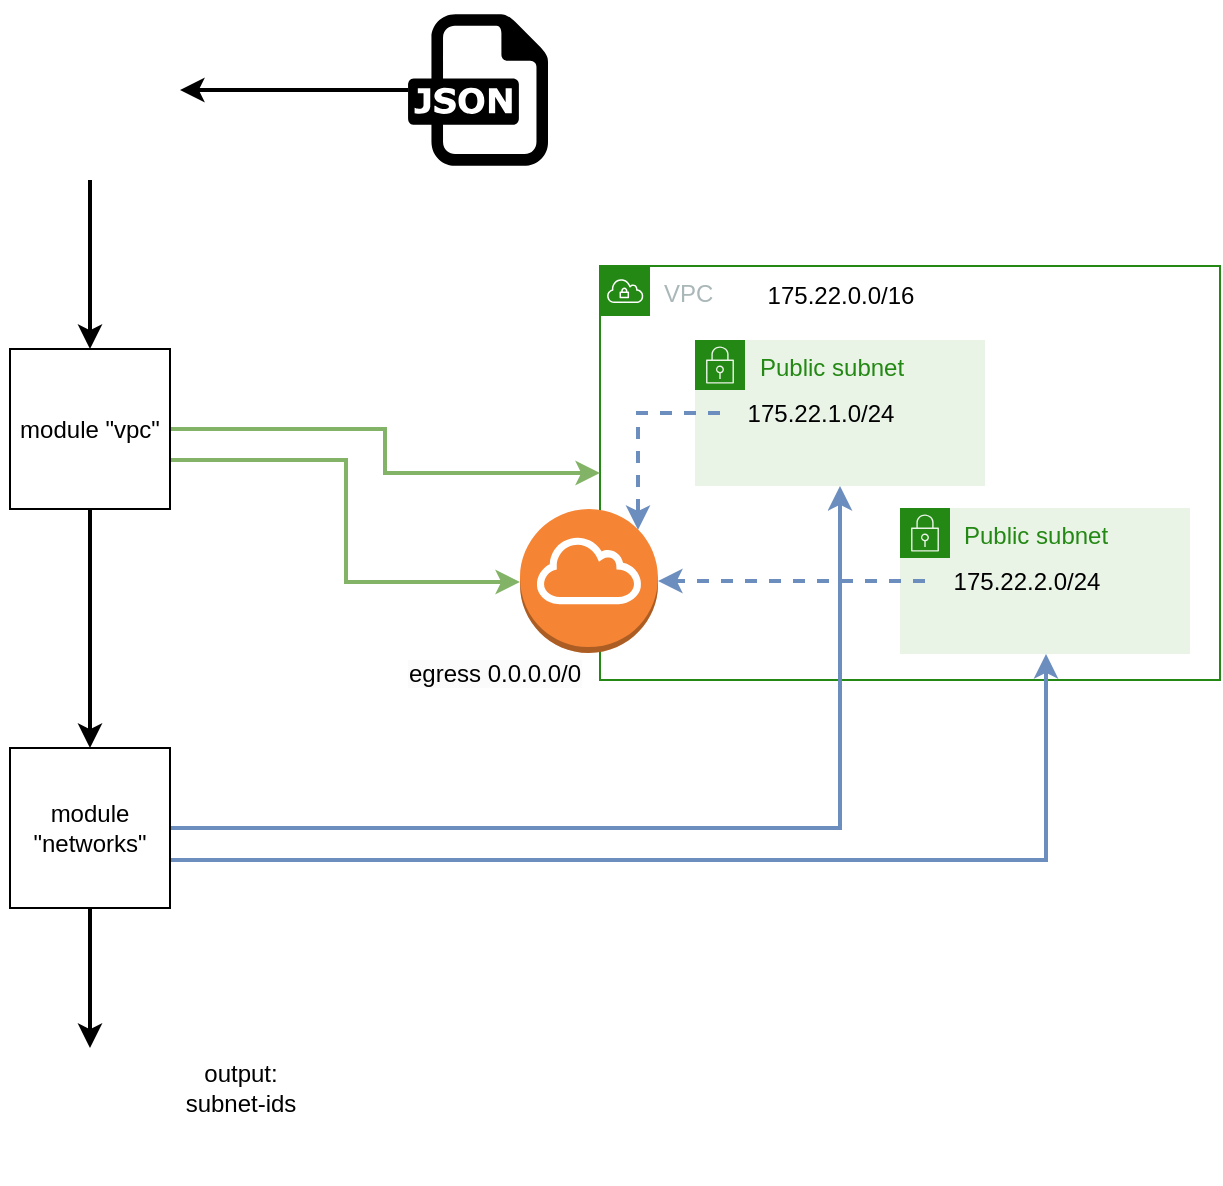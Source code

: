 <mxfile version="20.8.7" type="device"><diagram name="Seite-1" id="w4ANv3KKpIGvQM5xVZmn"><mxGraphModel dx="1434" dy="764" grid="1" gridSize="10" guides="1" tooltips="1" connect="1" arrows="1" fold="1" page="1" pageScale="1" pageWidth="827" pageHeight="1169" math="0" shadow="0"><root><mxCell id="0"/><mxCell id="1" parent="0"/><mxCell id="ofM-RWmIYOVWDOSAwgv7-1" value="VPC" style="points=[[0,0],[0.25,0],[0.5,0],[0.75,0],[1,0],[1,0.25],[1,0.5],[1,0.75],[1,1],[0.75,1],[0.5,1],[0.25,1],[0,1],[0,0.75],[0,0.5],[0,0.25]];outlineConnect=0;gradientColor=none;html=1;whiteSpace=wrap;fontSize=12;fontStyle=0;container=1;pointerEvents=0;collapsible=0;recursiveResize=0;shape=mxgraph.aws4.group;grIcon=mxgraph.aws4.group_vpc;strokeColor=#248814;fillColor=none;verticalAlign=top;align=left;spacingLeft=30;fontColor=#AAB7B8;dashed=0;" vertex="1" parent="1"><mxGeometry x="440" y="453" width="310" height="207" as="geometry"/></mxCell><mxCell id="ofM-RWmIYOVWDOSAwgv7-13" value="175.22.0.0/16" style="text;html=1;align=center;verticalAlign=middle;resizable=0;points=[];autosize=1;strokeColor=none;fillColor=none;" vertex="1" parent="ofM-RWmIYOVWDOSAwgv7-1"><mxGeometry x="70" width="100" height="30" as="geometry"/></mxCell><mxCell id="ofM-RWmIYOVWDOSAwgv7-14" value="" style="outlineConnect=0;dashed=0;verticalLabelPosition=bottom;verticalAlign=top;align=center;html=1;shape=mxgraph.aws3.internet_gateway;fillColor=#F58534;gradientColor=none;" vertex="1" parent="ofM-RWmIYOVWDOSAwgv7-1"><mxGeometry x="-40" y="121.5" width="69" height="72" as="geometry"/></mxCell><mxCell id="ofM-RWmIYOVWDOSAwgv7-20" value="Public subnet" style="points=[[0,0],[0.25,0],[0.5,0],[0.75,0],[1,0],[1,0.25],[1,0.5],[1,0.75],[1,1],[0.75,1],[0.5,1],[0.25,1],[0,1],[0,0.75],[0,0.5],[0,0.25]];outlineConnect=0;gradientColor=none;html=1;whiteSpace=wrap;fontSize=12;fontStyle=0;container=1;pointerEvents=0;collapsible=0;recursiveResize=0;shape=mxgraph.aws4.group;grIcon=mxgraph.aws4.group_security_group;grStroke=0;strokeColor=#248814;fillColor=#E9F3E6;verticalAlign=top;align=left;spacingLeft=30;fontColor=#248814;dashed=0;" vertex="1" parent="ofM-RWmIYOVWDOSAwgv7-1"><mxGeometry x="47.5" y="37" width="145" height="73" as="geometry"/></mxCell><mxCell id="ofM-RWmIYOVWDOSAwgv7-21" value="175.22.1.0/24" style="text;html=1;align=center;verticalAlign=middle;resizable=0;points=[];autosize=1;strokeColor=none;fillColor=none;dashed=1;" vertex="1" parent="ofM-RWmIYOVWDOSAwgv7-20"><mxGeometry x="12.5" y="21.5" width="100" height="30" as="geometry"/></mxCell><mxCell id="ofM-RWmIYOVWDOSAwgv7-22" value="Public subnet" style="points=[[0,0],[0.25,0],[0.5,0],[0.75,0],[1,0],[1,0.25],[1,0.5],[1,0.75],[1,1],[0.75,1],[0.5,1],[0.25,1],[0,1],[0,0.75],[0,0.5],[0,0.25]];outlineConnect=0;gradientColor=none;html=1;whiteSpace=wrap;fontSize=12;fontStyle=0;container=1;pointerEvents=0;collapsible=0;recursiveResize=0;shape=mxgraph.aws4.group;grIcon=mxgraph.aws4.group_security_group;grStroke=0;strokeColor=#248814;fillColor=#E9F3E6;verticalAlign=top;align=left;spacingLeft=30;fontColor=#248814;dashed=0;" vertex="1" parent="ofM-RWmIYOVWDOSAwgv7-1"><mxGeometry x="150" y="121" width="145" height="73" as="geometry"/></mxCell><mxCell id="ofM-RWmIYOVWDOSAwgv7-23" value="175.22.2.0/24" style="text;html=1;align=center;verticalAlign=middle;resizable=0;points=[];autosize=1;strokeColor=none;fillColor=none;" vertex="1" parent="ofM-RWmIYOVWDOSAwgv7-22"><mxGeometry x="12.5" y="21.5" width="100" height="30" as="geometry"/></mxCell><mxCell id="ofM-RWmIYOVWDOSAwgv7-26" style="edgeStyle=orthogonalEdgeStyle;rounded=0;orthogonalLoop=1;jettySize=auto;html=1;entryX=0.855;entryY=0.145;entryDx=0;entryDy=0;entryPerimeter=0;dashed=1;fillColor=#dae8fc;strokeColor=#6c8ebf;strokeWidth=2;" edge="1" parent="ofM-RWmIYOVWDOSAwgv7-1" source="ofM-RWmIYOVWDOSAwgv7-21" target="ofM-RWmIYOVWDOSAwgv7-14"><mxGeometry relative="1" as="geometry"><Array as="points"><mxPoint x="19" y="74"/></Array></mxGeometry></mxCell><mxCell id="ofM-RWmIYOVWDOSAwgv7-27" style="edgeStyle=orthogonalEdgeStyle;rounded=0;orthogonalLoop=1;jettySize=auto;html=1;entryX=1;entryY=0.5;entryDx=0;entryDy=0;entryPerimeter=0;dashed=1;fillColor=#dae8fc;strokeColor=#6c8ebf;strokeWidth=2;" edge="1" parent="ofM-RWmIYOVWDOSAwgv7-1" source="ofM-RWmIYOVWDOSAwgv7-23" target="ofM-RWmIYOVWDOSAwgv7-14"><mxGeometry relative="1" as="geometry"/></mxCell><mxCell id="ofM-RWmIYOVWDOSAwgv7-33" style="edgeStyle=orthogonalEdgeStyle;rounded=0;orthogonalLoop=1;jettySize=auto;html=1;strokeWidth=2;" edge="1" parent="1" source="ofM-RWmIYOVWDOSAwgv7-4" target="ofM-RWmIYOVWDOSAwgv7-6"><mxGeometry relative="1" as="geometry"/></mxCell><mxCell id="ofM-RWmIYOVWDOSAwgv7-4" value="" style="dashed=0;outlineConnect=0;html=1;align=center;labelPosition=center;verticalLabelPosition=bottom;verticalAlign=top;shape=mxgraph.weblogos.json" vertex="1" parent="1"><mxGeometry x="344" y="327.1" width="70" height="75.8" as="geometry"/></mxCell><mxCell id="ofM-RWmIYOVWDOSAwgv7-10" style="edgeStyle=orthogonalEdgeStyle;rounded=0;orthogonalLoop=1;jettySize=auto;html=1;entryX=0.5;entryY=0;entryDx=0;entryDy=0;strokeWidth=2;" edge="1" parent="1" source="ofM-RWmIYOVWDOSAwgv7-6" target="ofM-RWmIYOVWDOSAwgv7-9"><mxGeometry relative="1" as="geometry"/></mxCell><mxCell id="ofM-RWmIYOVWDOSAwgv7-6" value="" style="shape=image;verticalLabelPosition=bottom;labelBackgroundColor=default;verticalAlign=top;aspect=fixed;imageAspect=0;image=https://ih1.redbubble.net/image.1599940690.196/st,small,507x507-pad,600x600,f8f8f8.jpg;" vertex="1" parent="1"><mxGeometry x="140" y="320" width="90" height="90" as="geometry"/></mxCell><mxCell id="ofM-RWmIYOVWDOSAwgv7-11" style="edgeStyle=orthogonalEdgeStyle;rounded=0;orthogonalLoop=1;jettySize=auto;html=1;fillColor=#d5e8d4;strokeColor=#82b366;strokeWidth=2;" edge="1" parent="1" source="ofM-RWmIYOVWDOSAwgv7-9" target="ofM-RWmIYOVWDOSAwgv7-1"><mxGeometry relative="1" as="geometry"/></mxCell><mxCell id="ofM-RWmIYOVWDOSAwgv7-17" style="edgeStyle=orthogonalEdgeStyle;rounded=0;orthogonalLoop=1;jettySize=auto;html=1;fillColor=#d5e8d4;strokeColor=#82b366;strokeWidth=2;" edge="1" parent="1" source="ofM-RWmIYOVWDOSAwgv7-9" target="ofM-RWmIYOVWDOSAwgv7-14"><mxGeometry relative="1" as="geometry"><Array as="points"><mxPoint x="313" y="550"/><mxPoint x="313" y="611"/></Array></mxGeometry></mxCell><mxCell id="ofM-RWmIYOVWDOSAwgv7-19" style="edgeStyle=orthogonalEdgeStyle;rounded=0;orthogonalLoop=1;jettySize=auto;html=1;entryX=0.5;entryY=0;entryDx=0;entryDy=0;strokeWidth=2;" edge="1" parent="1" source="ofM-RWmIYOVWDOSAwgv7-9" target="ofM-RWmIYOVWDOSAwgv7-18"><mxGeometry relative="1" as="geometry"/></mxCell><mxCell id="ofM-RWmIYOVWDOSAwgv7-9" value="module &quot;vpc&quot;" style="whiteSpace=wrap;html=1;aspect=fixed;" vertex="1" parent="1"><mxGeometry x="145" y="494.5" width="80" height="80" as="geometry"/></mxCell><mxCell id="ofM-RWmIYOVWDOSAwgv7-16" value="&#10;&lt;span style=&quot;color: rgb(0, 0, 0); font-family: Helvetica; font-size: 12px; font-style: normal; font-variant-ligatures: normal; font-variant-caps: normal; font-weight: 400; letter-spacing: normal; orphans: 2; text-align: center; text-indent: 0px; text-transform: none; widows: 2; word-spacing: 0px; -webkit-text-stroke-width: 0px; background-color: rgb(251, 251, 251); text-decoration-thickness: initial; text-decoration-style: initial; text-decoration-color: initial; float: none; display: inline !important;&quot;&gt;egress 0.0.0.0/0&lt;/span&gt;&#10;&#10;" style="text;html=1;align=center;verticalAlign=middle;resizable=0;points=[];autosize=1;strokeColor=none;fillColor=none;" vertex="1" parent="1"><mxGeometry x="332" y="634" width="110" height="60" as="geometry"/></mxCell><mxCell id="ofM-RWmIYOVWDOSAwgv7-24" style="edgeStyle=orthogonalEdgeStyle;rounded=0;orthogonalLoop=1;jettySize=auto;html=1;fillColor=#dae8fc;strokeColor=#6c8ebf;strokeWidth=2;" edge="1" parent="1" source="ofM-RWmIYOVWDOSAwgv7-18" target="ofM-RWmIYOVWDOSAwgv7-20"><mxGeometry relative="1" as="geometry"/></mxCell><mxCell id="ofM-RWmIYOVWDOSAwgv7-25" style="edgeStyle=orthogonalEdgeStyle;rounded=0;orthogonalLoop=1;jettySize=auto;html=1;fillColor=#dae8fc;strokeColor=#6c8ebf;strokeWidth=2;" edge="1" parent="1" source="ofM-RWmIYOVWDOSAwgv7-18" target="ofM-RWmIYOVWDOSAwgv7-22"><mxGeometry relative="1" as="geometry"><Array as="points"><mxPoint x="663" y="750"/></Array></mxGeometry></mxCell><mxCell id="ofM-RWmIYOVWDOSAwgv7-32" style="edgeStyle=orthogonalEdgeStyle;rounded=0;orthogonalLoop=1;jettySize=auto;html=1;strokeWidth=2;" edge="1" parent="1" source="ofM-RWmIYOVWDOSAwgv7-18" target="ofM-RWmIYOVWDOSAwgv7-30"><mxGeometry relative="1" as="geometry"/></mxCell><mxCell id="ofM-RWmIYOVWDOSAwgv7-18" value="module &quot;networks&quot;" style="whiteSpace=wrap;html=1;aspect=fixed;" vertex="1" parent="1"><mxGeometry x="145" y="694" width="80" height="80" as="geometry"/></mxCell><mxCell id="ofM-RWmIYOVWDOSAwgv7-30" value="" style="shape=image;html=1;verticalAlign=top;verticalLabelPosition=bottom;labelBackgroundColor=#ffffff;imageAspect=0;aspect=fixed;image=https://cdn4.iconfinder.com/data/icons/icocentre-free-icons/170/f-command_256-128.png;" vertex="1" parent="1"><mxGeometry x="151" y="844" width="68" height="68" as="geometry"/></mxCell><mxCell id="ofM-RWmIYOVWDOSAwgv7-31" value="output:&lt;br&gt;subnet-ids" style="text;html=1;align=center;verticalAlign=middle;resizable=0;points=[];autosize=1;strokeColor=none;fillColor=none;" vertex="1" parent="1"><mxGeometry x="220" y="844" width="80" height="40" as="geometry"/></mxCell></root></mxGraphModel></diagram></mxfile>